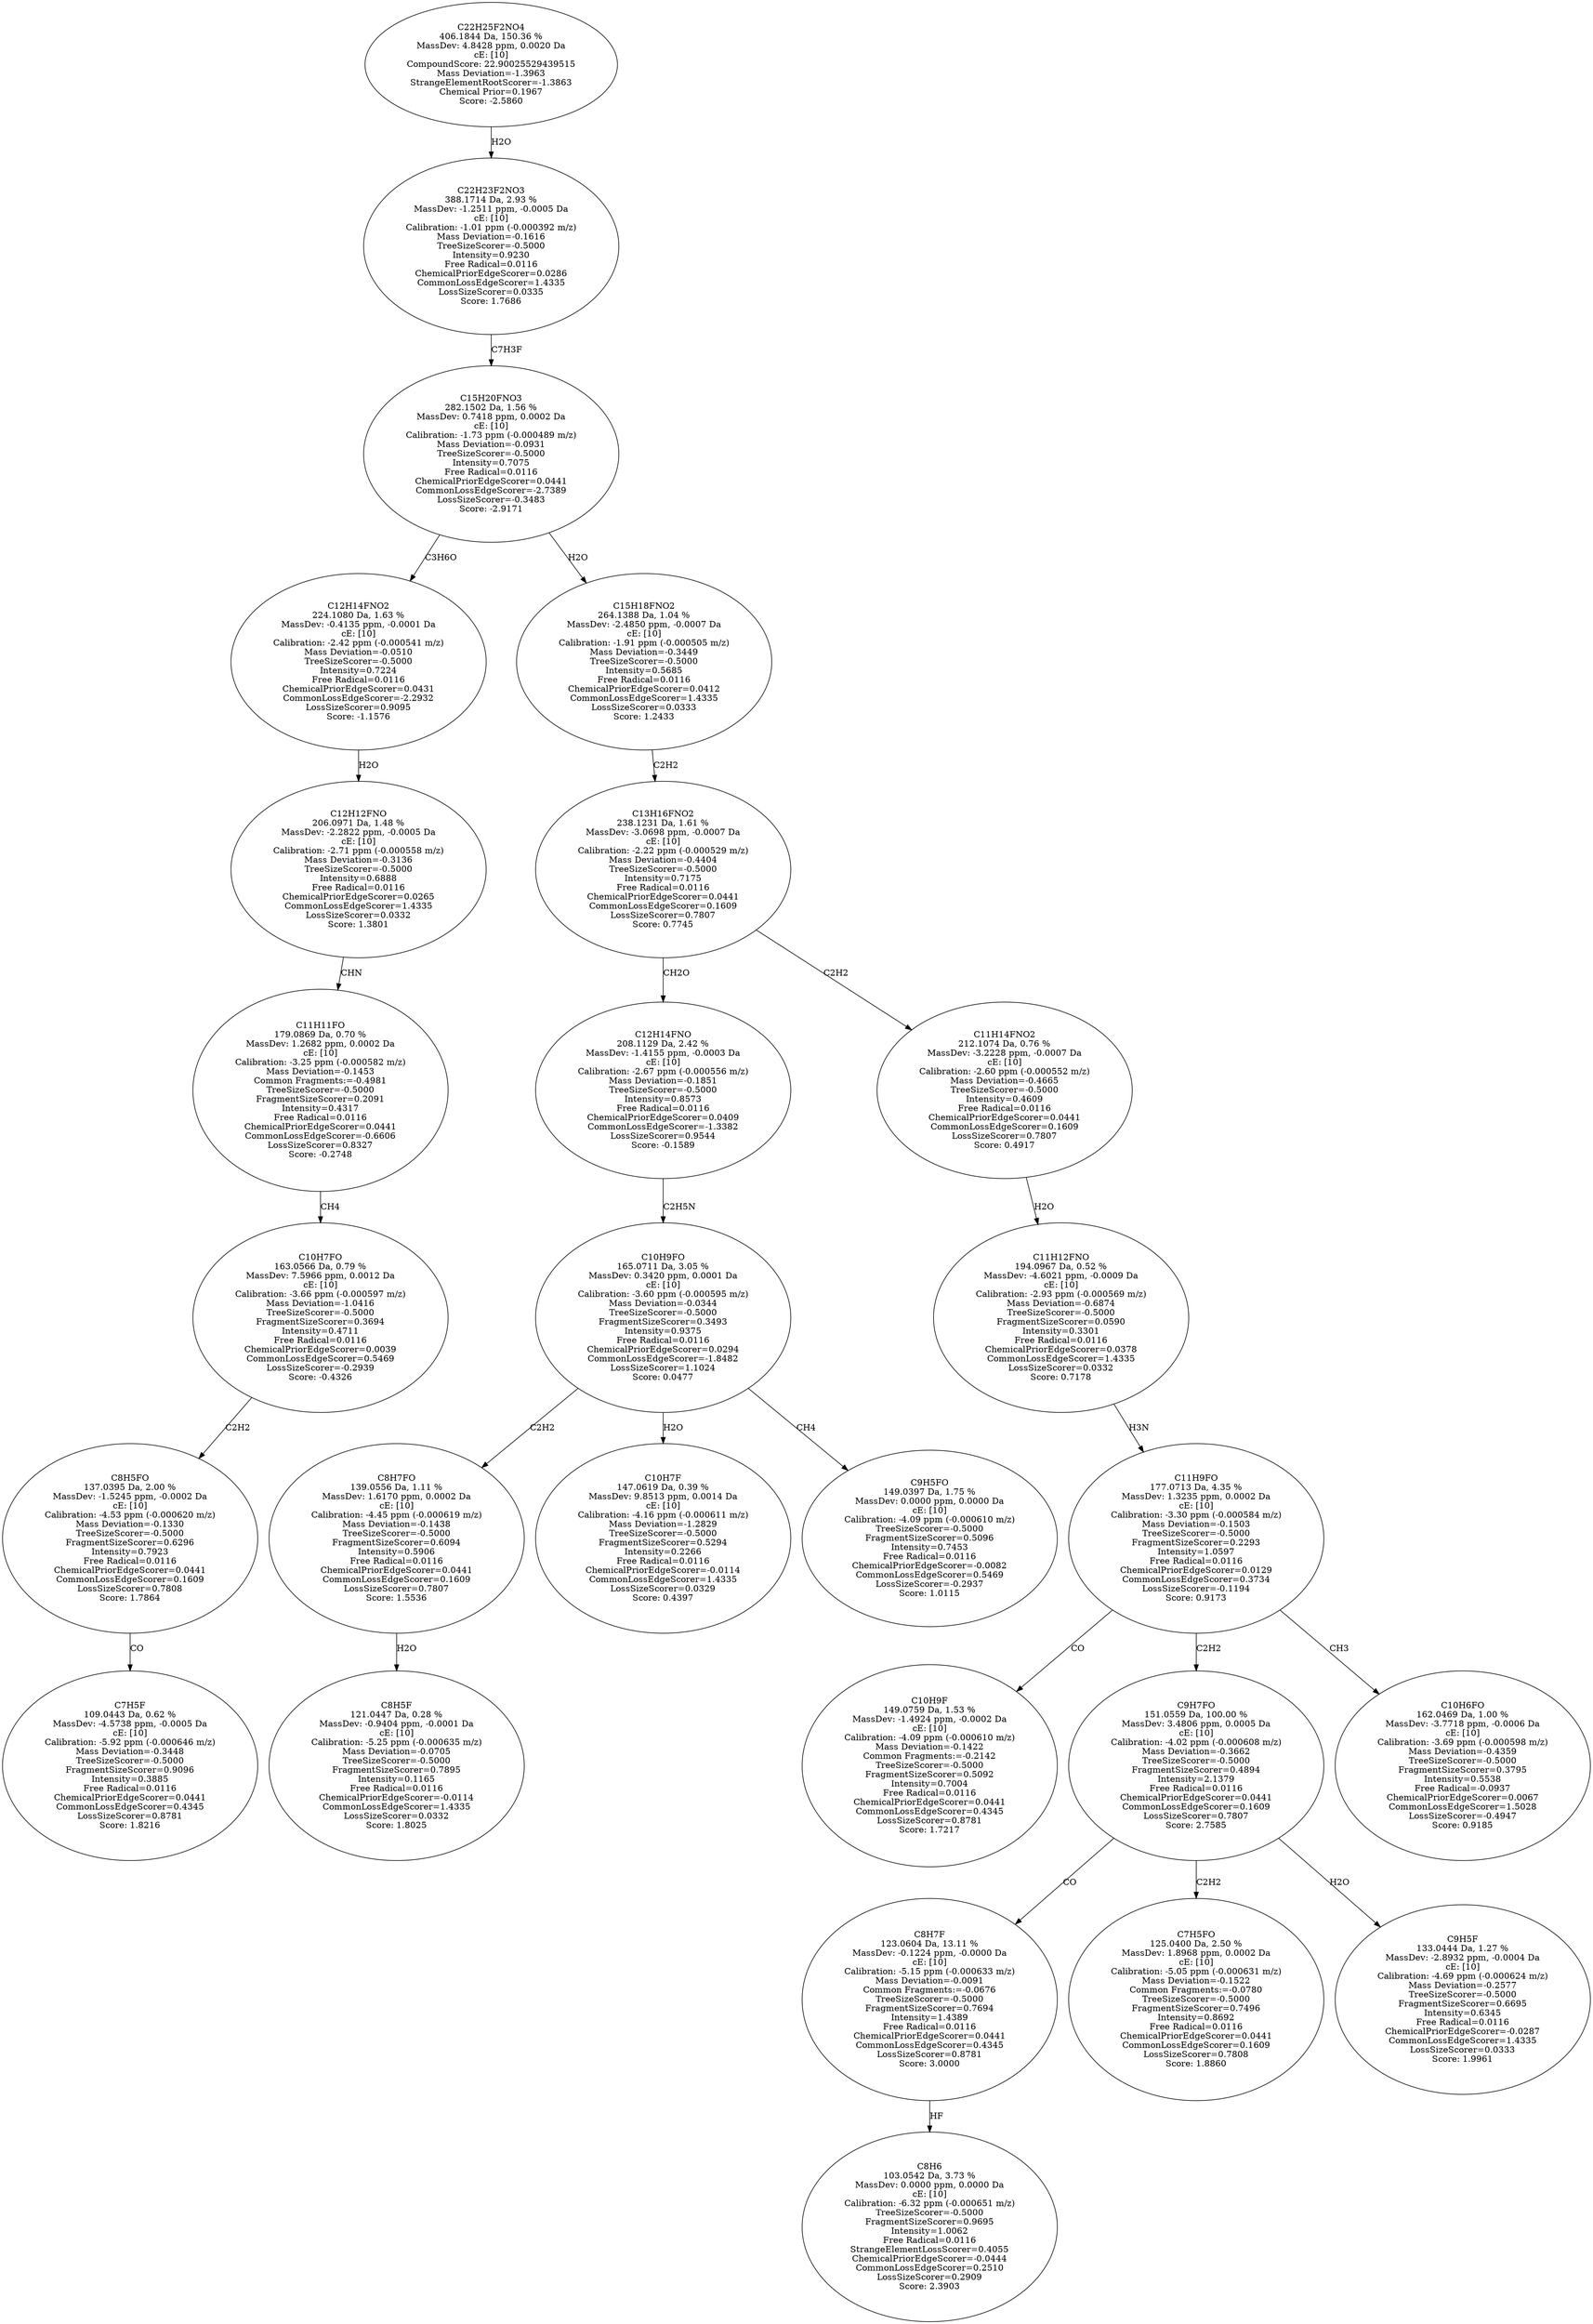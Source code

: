 strict digraph {
v1 [label="C7H5F\n109.0443 Da, 0.62 %\nMassDev: -4.5738 ppm, -0.0005 Da\ncE: [10]\nCalibration: -5.92 ppm (-0.000646 m/z)\nMass Deviation=-0.3448\nTreeSizeScorer=-0.5000\nFragmentSizeScorer=0.9096\nIntensity=0.3885\nFree Radical=0.0116\nChemicalPriorEdgeScorer=0.0441\nCommonLossEdgeScorer=0.4345\nLossSizeScorer=0.8781\nScore: 1.8216"];
v2 [label="C8H5FO\n137.0395 Da, 2.00 %\nMassDev: -1.5245 ppm, -0.0002 Da\ncE: [10]\nCalibration: -4.53 ppm (-0.000620 m/z)\nMass Deviation=-0.1330\nTreeSizeScorer=-0.5000\nFragmentSizeScorer=0.6296\nIntensity=0.7923\nFree Radical=0.0116\nChemicalPriorEdgeScorer=0.0441\nCommonLossEdgeScorer=0.1609\nLossSizeScorer=0.7808\nScore: 1.7864"];
v3 [label="C10H7FO\n163.0566 Da, 0.79 %\nMassDev: 7.5966 ppm, 0.0012 Da\ncE: [10]\nCalibration: -3.66 ppm (-0.000597 m/z)\nMass Deviation=-1.0416\nTreeSizeScorer=-0.5000\nFragmentSizeScorer=0.3694\nIntensity=0.4711\nFree Radical=0.0116\nChemicalPriorEdgeScorer=0.0039\nCommonLossEdgeScorer=0.5469\nLossSizeScorer=-0.2939\nScore: -0.4326"];
v4 [label="C11H11FO\n179.0869 Da, 0.70 %\nMassDev: 1.2682 ppm, 0.0002 Da\ncE: [10]\nCalibration: -3.25 ppm (-0.000582 m/z)\nMass Deviation=-0.1453\nCommon Fragments:=-0.4981\nTreeSizeScorer=-0.5000\nFragmentSizeScorer=0.2091\nIntensity=0.4317\nFree Radical=0.0116\nChemicalPriorEdgeScorer=0.0441\nCommonLossEdgeScorer=-0.6606\nLossSizeScorer=0.8327\nScore: -0.2748"];
v5 [label="C12H12FNO\n206.0971 Da, 1.48 %\nMassDev: -2.2822 ppm, -0.0005 Da\ncE: [10]\nCalibration: -2.71 ppm (-0.000558 m/z)\nMass Deviation=-0.3136\nTreeSizeScorer=-0.5000\nIntensity=0.6888\nFree Radical=0.0116\nChemicalPriorEdgeScorer=0.0265\nCommonLossEdgeScorer=1.4335\nLossSizeScorer=0.0332\nScore: 1.3801"];
v6 [label="C12H14FNO2\n224.1080 Da, 1.63 %\nMassDev: -0.4135 ppm, -0.0001 Da\ncE: [10]\nCalibration: -2.42 ppm (-0.000541 m/z)\nMass Deviation=-0.0510\nTreeSizeScorer=-0.5000\nIntensity=0.7224\nFree Radical=0.0116\nChemicalPriorEdgeScorer=0.0431\nCommonLossEdgeScorer=-2.2932\nLossSizeScorer=0.9095\nScore: -1.1576"];
v7 [label="C8H5F\n121.0447 Da, 0.28 %\nMassDev: -0.9404 ppm, -0.0001 Da\ncE: [10]\nCalibration: -5.25 ppm (-0.000635 m/z)\nMass Deviation=-0.0705\nTreeSizeScorer=-0.5000\nFragmentSizeScorer=0.7895\nIntensity=0.1165\nFree Radical=0.0116\nChemicalPriorEdgeScorer=-0.0114\nCommonLossEdgeScorer=1.4335\nLossSizeScorer=0.0332\nScore: 1.8025"];
v8 [label="C8H7FO\n139.0556 Da, 1.11 %\nMassDev: 1.6170 ppm, 0.0002 Da\ncE: [10]\nCalibration: -4.45 ppm (-0.000619 m/z)\nMass Deviation=-0.1438\nTreeSizeScorer=-0.5000\nFragmentSizeScorer=0.6094\nIntensity=0.5906\nFree Radical=0.0116\nChemicalPriorEdgeScorer=0.0441\nCommonLossEdgeScorer=0.1609\nLossSizeScorer=0.7807\nScore: 1.5536"];
v9 [label="C10H7F\n147.0619 Da, 0.39 %\nMassDev: 9.8513 ppm, 0.0014 Da\ncE: [10]\nCalibration: -4.16 ppm (-0.000611 m/z)\nMass Deviation=-1.2829\nTreeSizeScorer=-0.5000\nFragmentSizeScorer=0.5294\nIntensity=0.2266\nFree Radical=0.0116\nChemicalPriorEdgeScorer=-0.0114\nCommonLossEdgeScorer=1.4335\nLossSizeScorer=0.0329\nScore: 0.4397"];
v10 [label="C9H5FO\n149.0397 Da, 1.75 %\nMassDev: 0.0000 ppm, 0.0000 Da\ncE: [10]\nCalibration: -4.09 ppm (-0.000610 m/z)\nTreeSizeScorer=-0.5000\nFragmentSizeScorer=0.5096\nIntensity=0.7453\nFree Radical=0.0116\nChemicalPriorEdgeScorer=-0.0082\nCommonLossEdgeScorer=0.5469\nLossSizeScorer=-0.2937\nScore: 1.0115"];
v11 [label="C10H9FO\n165.0711 Da, 3.05 %\nMassDev: 0.3420 ppm, 0.0001 Da\ncE: [10]\nCalibration: -3.60 ppm (-0.000595 m/z)\nMass Deviation=-0.0344\nTreeSizeScorer=-0.5000\nFragmentSizeScorer=0.3493\nIntensity=0.9375\nFree Radical=0.0116\nChemicalPriorEdgeScorer=0.0294\nCommonLossEdgeScorer=-1.8482\nLossSizeScorer=1.1024\nScore: 0.0477"];
v12 [label="C12H14FNO\n208.1129 Da, 2.42 %\nMassDev: -1.4155 ppm, -0.0003 Da\ncE: [10]\nCalibration: -2.67 ppm (-0.000556 m/z)\nMass Deviation=-0.1851\nTreeSizeScorer=-0.5000\nIntensity=0.8573\nFree Radical=0.0116\nChemicalPriorEdgeScorer=0.0409\nCommonLossEdgeScorer=-1.3382\nLossSizeScorer=0.9544\nScore: -0.1589"];
v13 [label="C10H9F\n149.0759 Da, 1.53 %\nMassDev: -1.4924 ppm, -0.0002 Da\ncE: [10]\nCalibration: -4.09 ppm (-0.000610 m/z)\nMass Deviation=-0.1422\nCommon Fragments:=-0.2142\nTreeSizeScorer=-0.5000\nFragmentSizeScorer=0.5092\nIntensity=0.7004\nFree Radical=0.0116\nChemicalPriorEdgeScorer=0.0441\nCommonLossEdgeScorer=0.4345\nLossSizeScorer=0.8781\nScore: 1.7217"];
v14 [label="C8H6\n103.0542 Da, 3.73 %\nMassDev: 0.0000 ppm, 0.0000 Da\ncE: [10]\nCalibration: -6.32 ppm (-0.000651 m/z)\nTreeSizeScorer=-0.5000\nFragmentSizeScorer=0.9695\nIntensity=1.0062\nFree Radical=0.0116\nStrangeElementLossScorer=0.4055\nChemicalPriorEdgeScorer=-0.0444\nCommonLossEdgeScorer=0.2510\nLossSizeScorer=0.2909\nScore: 2.3903"];
v15 [label="C8H7F\n123.0604 Da, 13.11 %\nMassDev: -0.1224 ppm, -0.0000 Da\ncE: [10]\nCalibration: -5.15 ppm (-0.000633 m/z)\nMass Deviation=-0.0091\nCommon Fragments:=-0.0676\nTreeSizeScorer=-0.5000\nFragmentSizeScorer=0.7694\nIntensity=1.4389\nFree Radical=0.0116\nChemicalPriorEdgeScorer=0.0441\nCommonLossEdgeScorer=0.4345\nLossSizeScorer=0.8781\nScore: 3.0000"];
v16 [label="C7H5FO\n125.0400 Da, 2.50 %\nMassDev: 1.8968 ppm, 0.0002 Da\ncE: [10]\nCalibration: -5.05 ppm (-0.000631 m/z)\nMass Deviation=-0.1522\nCommon Fragments:=-0.0780\nTreeSizeScorer=-0.5000\nFragmentSizeScorer=0.7496\nIntensity=0.8692\nFree Radical=0.0116\nChemicalPriorEdgeScorer=0.0441\nCommonLossEdgeScorer=0.1609\nLossSizeScorer=0.7808\nScore: 1.8860"];
v17 [label="C9H5F\n133.0444 Da, 1.27 %\nMassDev: -2.8932 ppm, -0.0004 Da\ncE: [10]\nCalibration: -4.69 ppm (-0.000624 m/z)\nMass Deviation=-0.2577\nTreeSizeScorer=-0.5000\nFragmentSizeScorer=0.6695\nIntensity=0.6345\nFree Radical=0.0116\nChemicalPriorEdgeScorer=-0.0287\nCommonLossEdgeScorer=1.4335\nLossSizeScorer=0.0333\nScore: 1.9961"];
v18 [label="C9H7FO\n151.0559 Da, 100.00 %\nMassDev: 3.4806 ppm, 0.0005 Da\ncE: [10]\nCalibration: -4.02 ppm (-0.000608 m/z)\nMass Deviation=-0.3662\nTreeSizeScorer=-0.5000\nFragmentSizeScorer=0.4894\nIntensity=2.1379\nFree Radical=0.0116\nChemicalPriorEdgeScorer=0.0441\nCommonLossEdgeScorer=0.1609\nLossSizeScorer=0.7807\nScore: 2.7585"];
v19 [label="C10H6FO\n162.0469 Da, 1.00 %\nMassDev: -3.7718 ppm, -0.0006 Da\ncE: [10]\nCalibration: -3.69 ppm (-0.000598 m/z)\nMass Deviation=-0.4359\nTreeSizeScorer=-0.5000\nFragmentSizeScorer=0.3795\nIntensity=0.5538\nFree Radical=-0.0937\nChemicalPriorEdgeScorer=0.0067\nCommonLossEdgeScorer=1.5028\nLossSizeScorer=-0.4947\nScore: 0.9185"];
v20 [label="C11H9FO\n177.0713 Da, 4.35 %\nMassDev: 1.3235 ppm, 0.0002 Da\ncE: [10]\nCalibration: -3.30 ppm (-0.000584 m/z)\nMass Deviation=-0.1503\nTreeSizeScorer=-0.5000\nFragmentSizeScorer=0.2293\nIntensity=1.0597\nFree Radical=0.0116\nChemicalPriorEdgeScorer=0.0129\nCommonLossEdgeScorer=0.3734\nLossSizeScorer=-0.1194\nScore: 0.9173"];
v21 [label="C11H12FNO\n194.0967 Da, 0.52 %\nMassDev: -4.6021 ppm, -0.0009 Da\ncE: [10]\nCalibration: -2.93 ppm (-0.000569 m/z)\nMass Deviation=-0.6874\nTreeSizeScorer=-0.5000\nFragmentSizeScorer=0.0590\nIntensity=0.3301\nFree Radical=0.0116\nChemicalPriorEdgeScorer=0.0378\nCommonLossEdgeScorer=1.4335\nLossSizeScorer=0.0332\nScore: 0.7178"];
v22 [label="C11H14FNO2\n212.1074 Da, 0.76 %\nMassDev: -3.2228 ppm, -0.0007 Da\ncE: [10]\nCalibration: -2.60 ppm (-0.000552 m/z)\nMass Deviation=-0.4665\nTreeSizeScorer=-0.5000\nIntensity=0.4609\nFree Radical=0.0116\nChemicalPriorEdgeScorer=0.0441\nCommonLossEdgeScorer=0.1609\nLossSizeScorer=0.7807\nScore: 0.4917"];
v23 [label="C13H16FNO2\n238.1231 Da, 1.61 %\nMassDev: -3.0698 ppm, -0.0007 Da\ncE: [10]\nCalibration: -2.22 ppm (-0.000529 m/z)\nMass Deviation=-0.4404\nTreeSizeScorer=-0.5000\nIntensity=0.7175\nFree Radical=0.0116\nChemicalPriorEdgeScorer=0.0441\nCommonLossEdgeScorer=0.1609\nLossSizeScorer=0.7807\nScore: 0.7745"];
v24 [label="C15H18FNO2\n264.1388 Da, 1.04 %\nMassDev: -2.4850 ppm, -0.0007 Da\ncE: [10]\nCalibration: -1.91 ppm (-0.000505 m/z)\nMass Deviation=-0.3449\nTreeSizeScorer=-0.5000\nIntensity=0.5685\nFree Radical=0.0116\nChemicalPriorEdgeScorer=0.0412\nCommonLossEdgeScorer=1.4335\nLossSizeScorer=0.0333\nScore: 1.2433"];
v25 [label="C15H20FNO3\n282.1502 Da, 1.56 %\nMassDev: 0.7418 ppm, 0.0002 Da\ncE: [10]\nCalibration: -1.73 ppm (-0.000489 m/z)\nMass Deviation=-0.0931\nTreeSizeScorer=-0.5000\nIntensity=0.7075\nFree Radical=0.0116\nChemicalPriorEdgeScorer=0.0441\nCommonLossEdgeScorer=-2.7389\nLossSizeScorer=-0.3483\nScore: -2.9171"];
v26 [label="C22H23F2NO3\n388.1714 Da, 2.93 %\nMassDev: -1.2511 ppm, -0.0005 Da\ncE: [10]\nCalibration: -1.01 ppm (-0.000392 m/z)\nMass Deviation=-0.1616\nTreeSizeScorer=-0.5000\nIntensity=0.9230\nFree Radical=0.0116\nChemicalPriorEdgeScorer=0.0286\nCommonLossEdgeScorer=1.4335\nLossSizeScorer=0.0335\nScore: 1.7686"];
v27 [label="C22H25F2NO4\n406.1844 Da, 150.36 %\nMassDev: 4.8428 ppm, 0.0020 Da\ncE: [10]\nCompoundScore: 22.90025529439515\nMass Deviation=-1.3963\nStrangeElementRootScorer=-1.3863\nChemical Prior=0.1967\nScore: -2.5860"];
v2 -> v1 [label="CO"];
v3 -> v2 [label="C2H2"];
v4 -> v3 [label="CH4"];
v5 -> v4 [label="CHN"];
v6 -> v5 [label="H2O"];
v25 -> v6 [label="C3H6O"];
v8 -> v7 [label="H2O"];
v11 -> v8 [label="C2H2"];
v11 -> v9 [label="H2O"];
v11 -> v10 [label="CH4"];
v12 -> v11 [label="C2H5N"];
v23 -> v12 [label="CH2O"];
v20 -> v13 [label="CO"];
v15 -> v14 [label="HF"];
v18 -> v15 [label="CO"];
v18 -> v16 [label="C2H2"];
v18 -> v17 [label="H2O"];
v20 -> v18 [label="C2H2"];
v20 -> v19 [label="CH3"];
v21 -> v20 [label="H3N"];
v22 -> v21 [label="H2O"];
v23 -> v22 [label="C2H2"];
v24 -> v23 [label="C2H2"];
v25 -> v24 [label="H2O"];
v26 -> v25 [label="C7H3F"];
v27 -> v26 [label="H2O"];
}